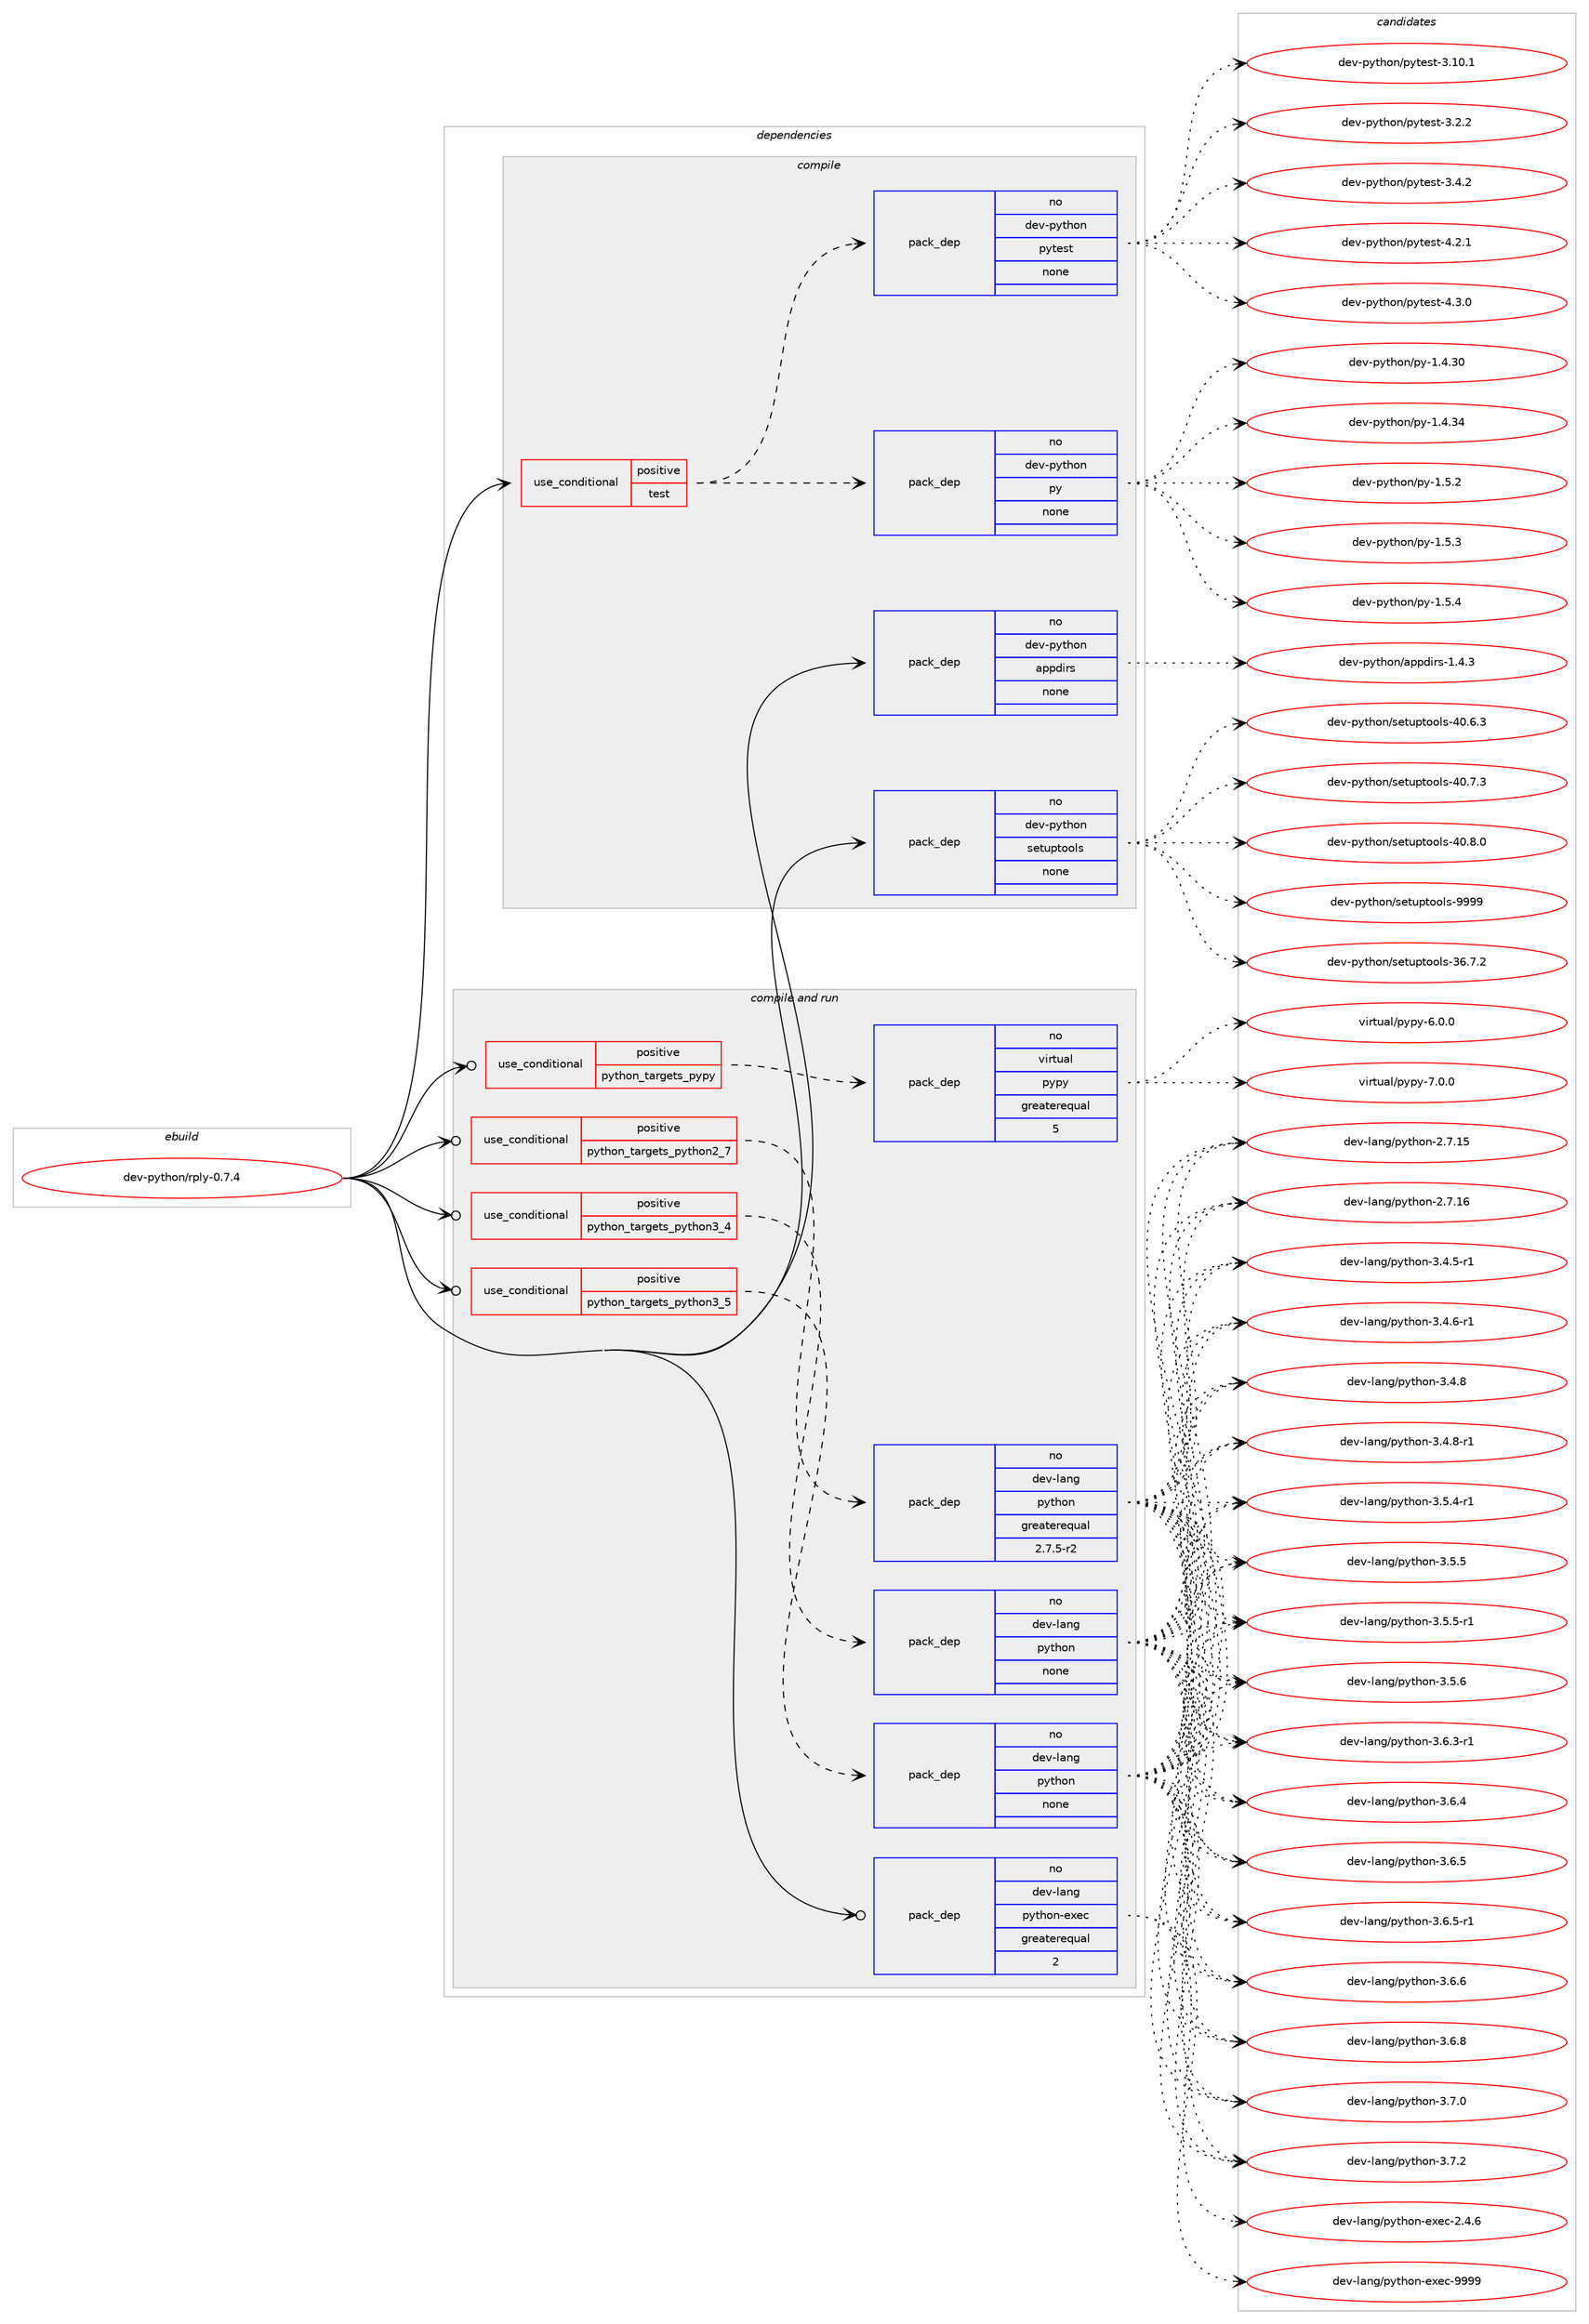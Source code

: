 digraph prolog {

# *************
# Graph options
# *************

newrank=true;
concentrate=true;
compound=true;
graph [rankdir=LR,fontname=Helvetica,fontsize=10,ranksep=1.5];#, ranksep=2.5, nodesep=0.2];
edge  [arrowhead=vee];
node  [fontname=Helvetica,fontsize=10];

# **********
# The ebuild
# **********

subgraph cluster_leftcol {
color=gray;
rank=same;
label=<<i>ebuild</i>>;
id [label="dev-python/rply-0.7.4", color=red, width=4, href="../dev-python/rply-0.7.4.svg"];
}

# ****************
# The dependencies
# ****************

subgraph cluster_midcol {
color=gray;
label=<<i>dependencies</i>>;
subgraph cluster_compile {
fillcolor="#eeeeee";
style=filled;
label=<<i>compile</i>>;
subgraph cond384073 {
dependency1439727 [label=<<TABLE BORDER="0" CELLBORDER="1" CELLSPACING="0" CELLPADDING="4"><TR><TD ROWSPAN="3" CELLPADDING="10">use_conditional</TD></TR><TR><TD>positive</TD></TR><TR><TD>test</TD></TR></TABLE>>, shape=none, color=red];
subgraph pack1032292 {
dependency1439728 [label=<<TABLE BORDER="0" CELLBORDER="1" CELLSPACING="0" CELLPADDING="4" WIDTH="220"><TR><TD ROWSPAN="6" CELLPADDING="30">pack_dep</TD></TR><TR><TD WIDTH="110">no</TD></TR><TR><TD>dev-python</TD></TR><TR><TD>py</TD></TR><TR><TD>none</TD></TR><TR><TD></TD></TR></TABLE>>, shape=none, color=blue];
}
dependency1439727:e -> dependency1439728:w [weight=20,style="dashed",arrowhead="vee"];
subgraph pack1032293 {
dependency1439729 [label=<<TABLE BORDER="0" CELLBORDER="1" CELLSPACING="0" CELLPADDING="4" WIDTH="220"><TR><TD ROWSPAN="6" CELLPADDING="30">pack_dep</TD></TR><TR><TD WIDTH="110">no</TD></TR><TR><TD>dev-python</TD></TR><TR><TD>pytest</TD></TR><TR><TD>none</TD></TR><TR><TD></TD></TR></TABLE>>, shape=none, color=blue];
}
dependency1439727:e -> dependency1439729:w [weight=20,style="dashed",arrowhead="vee"];
}
id:e -> dependency1439727:w [weight=20,style="solid",arrowhead="vee"];
subgraph pack1032294 {
dependency1439730 [label=<<TABLE BORDER="0" CELLBORDER="1" CELLSPACING="0" CELLPADDING="4" WIDTH="220"><TR><TD ROWSPAN="6" CELLPADDING="30">pack_dep</TD></TR><TR><TD WIDTH="110">no</TD></TR><TR><TD>dev-python</TD></TR><TR><TD>appdirs</TD></TR><TR><TD>none</TD></TR><TR><TD></TD></TR></TABLE>>, shape=none, color=blue];
}
id:e -> dependency1439730:w [weight=20,style="solid",arrowhead="vee"];
subgraph pack1032295 {
dependency1439731 [label=<<TABLE BORDER="0" CELLBORDER="1" CELLSPACING="0" CELLPADDING="4" WIDTH="220"><TR><TD ROWSPAN="6" CELLPADDING="30">pack_dep</TD></TR><TR><TD WIDTH="110">no</TD></TR><TR><TD>dev-python</TD></TR><TR><TD>setuptools</TD></TR><TR><TD>none</TD></TR><TR><TD></TD></TR></TABLE>>, shape=none, color=blue];
}
id:e -> dependency1439731:w [weight=20,style="solid",arrowhead="vee"];
}
subgraph cluster_compileandrun {
fillcolor="#eeeeee";
style=filled;
label=<<i>compile and run</i>>;
subgraph cond384074 {
dependency1439732 [label=<<TABLE BORDER="0" CELLBORDER="1" CELLSPACING="0" CELLPADDING="4"><TR><TD ROWSPAN="3" CELLPADDING="10">use_conditional</TD></TR><TR><TD>positive</TD></TR><TR><TD>python_targets_pypy</TD></TR></TABLE>>, shape=none, color=red];
subgraph pack1032296 {
dependency1439733 [label=<<TABLE BORDER="0" CELLBORDER="1" CELLSPACING="0" CELLPADDING="4" WIDTH="220"><TR><TD ROWSPAN="6" CELLPADDING="30">pack_dep</TD></TR><TR><TD WIDTH="110">no</TD></TR><TR><TD>virtual</TD></TR><TR><TD>pypy</TD></TR><TR><TD>greaterequal</TD></TR><TR><TD>5</TD></TR></TABLE>>, shape=none, color=blue];
}
dependency1439732:e -> dependency1439733:w [weight=20,style="dashed",arrowhead="vee"];
}
id:e -> dependency1439732:w [weight=20,style="solid",arrowhead="odotvee"];
subgraph cond384075 {
dependency1439734 [label=<<TABLE BORDER="0" CELLBORDER="1" CELLSPACING="0" CELLPADDING="4"><TR><TD ROWSPAN="3" CELLPADDING="10">use_conditional</TD></TR><TR><TD>positive</TD></TR><TR><TD>python_targets_python2_7</TD></TR></TABLE>>, shape=none, color=red];
subgraph pack1032297 {
dependency1439735 [label=<<TABLE BORDER="0" CELLBORDER="1" CELLSPACING="0" CELLPADDING="4" WIDTH="220"><TR><TD ROWSPAN="6" CELLPADDING="30">pack_dep</TD></TR><TR><TD WIDTH="110">no</TD></TR><TR><TD>dev-lang</TD></TR><TR><TD>python</TD></TR><TR><TD>greaterequal</TD></TR><TR><TD>2.7.5-r2</TD></TR></TABLE>>, shape=none, color=blue];
}
dependency1439734:e -> dependency1439735:w [weight=20,style="dashed",arrowhead="vee"];
}
id:e -> dependency1439734:w [weight=20,style="solid",arrowhead="odotvee"];
subgraph cond384076 {
dependency1439736 [label=<<TABLE BORDER="0" CELLBORDER="1" CELLSPACING="0" CELLPADDING="4"><TR><TD ROWSPAN="3" CELLPADDING="10">use_conditional</TD></TR><TR><TD>positive</TD></TR><TR><TD>python_targets_python3_4</TD></TR></TABLE>>, shape=none, color=red];
subgraph pack1032298 {
dependency1439737 [label=<<TABLE BORDER="0" CELLBORDER="1" CELLSPACING="0" CELLPADDING="4" WIDTH="220"><TR><TD ROWSPAN="6" CELLPADDING="30">pack_dep</TD></TR><TR><TD WIDTH="110">no</TD></TR><TR><TD>dev-lang</TD></TR><TR><TD>python</TD></TR><TR><TD>none</TD></TR><TR><TD></TD></TR></TABLE>>, shape=none, color=blue];
}
dependency1439736:e -> dependency1439737:w [weight=20,style="dashed",arrowhead="vee"];
}
id:e -> dependency1439736:w [weight=20,style="solid",arrowhead="odotvee"];
subgraph cond384077 {
dependency1439738 [label=<<TABLE BORDER="0" CELLBORDER="1" CELLSPACING="0" CELLPADDING="4"><TR><TD ROWSPAN="3" CELLPADDING="10">use_conditional</TD></TR><TR><TD>positive</TD></TR><TR><TD>python_targets_python3_5</TD></TR></TABLE>>, shape=none, color=red];
subgraph pack1032299 {
dependency1439739 [label=<<TABLE BORDER="0" CELLBORDER="1" CELLSPACING="0" CELLPADDING="4" WIDTH="220"><TR><TD ROWSPAN="6" CELLPADDING="30">pack_dep</TD></TR><TR><TD WIDTH="110">no</TD></TR><TR><TD>dev-lang</TD></TR><TR><TD>python</TD></TR><TR><TD>none</TD></TR><TR><TD></TD></TR></TABLE>>, shape=none, color=blue];
}
dependency1439738:e -> dependency1439739:w [weight=20,style="dashed",arrowhead="vee"];
}
id:e -> dependency1439738:w [weight=20,style="solid",arrowhead="odotvee"];
subgraph pack1032300 {
dependency1439740 [label=<<TABLE BORDER="0" CELLBORDER="1" CELLSPACING="0" CELLPADDING="4" WIDTH="220"><TR><TD ROWSPAN="6" CELLPADDING="30">pack_dep</TD></TR><TR><TD WIDTH="110">no</TD></TR><TR><TD>dev-lang</TD></TR><TR><TD>python-exec</TD></TR><TR><TD>greaterequal</TD></TR><TR><TD>2</TD></TR></TABLE>>, shape=none, color=blue];
}
id:e -> dependency1439740:w [weight=20,style="solid",arrowhead="odotvee"];
}
subgraph cluster_run {
fillcolor="#eeeeee";
style=filled;
label=<<i>run</i>>;
}
}

# **************
# The candidates
# **************

subgraph cluster_choices {
rank=same;
color=gray;
label=<<i>candidates</i>>;

subgraph choice1032292 {
color=black;
nodesep=1;
choice100101118451121211161041111104711212145494652465148 [label="dev-python/py-1.4.30", color=red, width=4,href="../dev-python/py-1.4.30.svg"];
choice100101118451121211161041111104711212145494652465152 [label="dev-python/py-1.4.34", color=red, width=4,href="../dev-python/py-1.4.34.svg"];
choice1001011184511212111610411111047112121454946534650 [label="dev-python/py-1.5.2", color=red, width=4,href="../dev-python/py-1.5.2.svg"];
choice1001011184511212111610411111047112121454946534651 [label="dev-python/py-1.5.3", color=red, width=4,href="../dev-python/py-1.5.3.svg"];
choice1001011184511212111610411111047112121454946534652 [label="dev-python/py-1.5.4", color=red, width=4,href="../dev-python/py-1.5.4.svg"];
dependency1439728:e -> choice100101118451121211161041111104711212145494652465148:w [style=dotted,weight="100"];
dependency1439728:e -> choice100101118451121211161041111104711212145494652465152:w [style=dotted,weight="100"];
dependency1439728:e -> choice1001011184511212111610411111047112121454946534650:w [style=dotted,weight="100"];
dependency1439728:e -> choice1001011184511212111610411111047112121454946534651:w [style=dotted,weight="100"];
dependency1439728:e -> choice1001011184511212111610411111047112121454946534652:w [style=dotted,weight="100"];
}
subgraph choice1032293 {
color=black;
nodesep=1;
choice100101118451121211161041111104711212111610111511645514649484649 [label="dev-python/pytest-3.10.1", color=red, width=4,href="../dev-python/pytest-3.10.1.svg"];
choice1001011184511212111610411111047112121116101115116455146504650 [label="dev-python/pytest-3.2.2", color=red, width=4,href="../dev-python/pytest-3.2.2.svg"];
choice1001011184511212111610411111047112121116101115116455146524650 [label="dev-python/pytest-3.4.2", color=red, width=4,href="../dev-python/pytest-3.4.2.svg"];
choice1001011184511212111610411111047112121116101115116455246504649 [label="dev-python/pytest-4.2.1", color=red, width=4,href="../dev-python/pytest-4.2.1.svg"];
choice1001011184511212111610411111047112121116101115116455246514648 [label="dev-python/pytest-4.3.0", color=red, width=4,href="../dev-python/pytest-4.3.0.svg"];
dependency1439729:e -> choice100101118451121211161041111104711212111610111511645514649484649:w [style=dotted,weight="100"];
dependency1439729:e -> choice1001011184511212111610411111047112121116101115116455146504650:w [style=dotted,weight="100"];
dependency1439729:e -> choice1001011184511212111610411111047112121116101115116455146524650:w [style=dotted,weight="100"];
dependency1439729:e -> choice1001011184511212111610411111047112121116101115116455246504649:w [style=dotted,weight="100"];
dependency1439729:e -> choice1001011184511212111610411111047112121116101115116455246514648:w [style=dotted,weight="100"];
}
subgraph choice1032294 {
color=black;
nodesep=1;
choice100101118451121211161041111104797112112100105114115454946524651 [label="dev-python/appdirs-1.4.3", color=red, width=4,href="../dev-python/appdirs-1.4.3.svg"];
dependency1439730:e -> choice100101118451121211161041111104797112112100105114115454946524651:w [style=dotted,weight="100"];
}
subgraph choice1032295 {
color=black;
nodesep=1;
choice100101118451121211161041111104711510111611711211611111110811545515446554650 [label="dev-python/setuptools-36.7.2", color=red, width=4,href="../dev-python/setuptools-36.7.2.svg"];
choice100101118451121211161041111104711510111611711211611111110811545524846544651 [label="dev-python/setuptools-40.6.3", color=red, width=4,href="../dev-python/setuptools-40.6.3.svg"];
choice100101118451121211161041111104711510111611711211611111110811545524846554651 [label="dev-python/setuptools-40.7.3", color=red, width=4,href="../dev-python/setuptools-40.7.3.svg"];
choice100101118451121211161041111104711510111611711211611111110811545524846564648 [label="dev-python/setuptools-40.8.0", color=red, width=4,href="../dev-python/setuptools-40.8.0.svg"];
choice10010111845112121116104111110471151011161171121161111111081154557575757 [label="dev-python/setuptools-9999", color=red, width=4,href="../dev-python/setuptools-9999.svg"];
dependency1439731:e -> choice100101118451121211161041111104711510111611711211611111110811545515446554650:w [style=dotted,weight="100"];
dependency1439731:e -> choice100101118451121211161041111104711510111611711211611111110811545524846544651:w [style=dotted,weight="100"];
dependency1439731:e -> choice100101118451121211161041111104711510111611711211611111110811545524846554651:w [style=dotted,weight="100"];
dependency1439731:e -> choice100101118451121211161041111104711510111611711211611111110811545524846564648:w [style=dotted,weight="100"];
dependency1439731:e -> choice10010111845112121116104111110471151011161171121161111111081154557575757:w [style=dotted,weight="100"];
}
subgraph choice1032296 {
color=black;
nodesep=1;
choice1181051141161179710847112121112121455446484648 [label="virtual/pypy-6.0.0", color=red, width=4,href="../virtual/pypy-6.0.0.svg"];
choice1181051141161179710847112121112121455546484648 [label="virtual/pypy-7.0.0", color=red, width=4,href="../virtual/pypy-7.0.0.svg"];
dependency1439733:e -> choice1181051141161179710847112121112121455446484648:w [style=dotted,weight="100"];
dependency1439733:e -> choice1181051141161179710847112121112121455546484648:w [style=dotted,weight="100"];
}
subgraph choice1032297 {
color=black;
nodesep=1;
choice10010111845108971101034711212111610411111045504655464953 [label="dev-lang/python-2.7.15", color=red, width=4,href="../dev-lang/python-2.7.15.svg"];
choice10010111845108971101034711212111610411111045504655464954 [label="dev-lang/python-2.7.16", color=red, width=4,href="../dev-lang/python-2.7.16.svg"];
choice1001011184510897110103471121211161041111104551465246534511449 [label="dev-lang/python-3.4.5-r1", color=red, width=4,href="../dev-lang/python-3.4.5-r1.svg"];
choice1001011184510897110103471121211161041111104551465246544511449 [label="dev-lang/python-3.4.6-r1", color=red, width=4,href="../dev-lang/python-3.4.6-r1.svg"];
choice100101118451089711010347112121116104111110455146524656 [label="dev-lang/python-3.4.8", color=red, width=4,href="../dev-lang/python-3.4.8.svg"];
choice1001011184510897110103471121211161041111104551465246564511449 [label="dev-lang/python-3.4.8-r1", color=red, width=4,href="../dev-lang/python-3.4.8-r1.svg"];
choice1001011184510897110103471121211161041111104551465346524511449 [label="dev-lang/python-3.5.4-r1", color=red, width=4,href="../dev-lang/python-3.5.4-r1.svg"];
choice100101118451089711010347112121116104111110455146534653 [label="dev-lang/python-3.5.5", color=red, width=4,href="../dev-lang/python-3.5.5.svg"];
choice1001011184510897110103471121211161041111104551465346534511449 [label="dev-lang/python-3.5.5-r1", color=red, width=4,href="../dev-lang/python-3.5.5-r1.svg"];
choice100101118451089711010347112121116104111110455146534654 [label="dev-lang/python-3.5.6", color=red, width=4,href="../dev-lang/python-3.5.6.svg"];
choice1001011184510897110103471121211161041111104551465446514511449 [label="dev-lang/python-3.6.3-r1", color=red, width=4,href="../dev-lang/python-3.6.3-r1.svg"];
choice100101118451089711010347112121116104111110455146544652 [label="dev-lang/python-3.6.4", color=red, width=4,href="../dev-lang/python-3.6.4.svg"];
choice100101118451089711010347112121116104111110455146544653 [label="dev-lang/python-3.6.5", color=red, width=4,href="../dev-lang/python-3.6.5.svg"];
choice1001011184510897110103471121211161041111104551465446534511449 [label="dev-lang/python-3.6.5-r1", color=red, width=4,href="../dev-lang/python-3.6.5-r1.svg"];
choice100101118451089711010347112121116104111110455146544654 [label="dev-lang/python-3.6.6", color=red, width=4,href="../dev-lang/python-3.6.6.svg"];
choice100101118451089711010347112121116104111110455146544656 [label="dev-lang/python-3.6.8", color=red, width=4,href="../dev-lang/python-3.6.8.svg"];
choice100101118451089711010347112121116104111110455146554648 [label="dev-lang/python-3.7.0", color=red, width=4,href="../dev-lang/python-3.7.0.svg"];
choice100101118451089711010347112121116104111110455146554650 [label="dev-lang/python-3.7.2", color=red, width=4,href="../dev-lang/python-3.7.2.svg"];
dependency1439735:e -> choice10010111845108971101034711212111610411111045504655464953:w [style=dotted,weight="100"];
dependency1439735:e -> choice10010111845108971101034711212111610411111045504655464954:w [style=dotted,weight="100"];
dependency1439735:e -> choice1001011184510897110103471121211161041111104551465246534511449:w [style=dotted,weight="100"];
dependency1439735:e -> choice1001011184510897110103471121211161041111104551465246544511449:w [style=dotted,weight="100"];
dependency1439735:e -> choice100101118451089711010347112121116104111110455146524656:w [style=dotted,weight="100"];
dependency1439735:e -> choice1001011184510897110103471121211161041111104551465246564511449:w [style=dotted,weight="100"];
dependency1439735:e -> choice1001011184510897110103471121211161041111104551465346524511449:w [style=dotted,weight="100"];
dependency1439735:e -> choice100101118451089711010347112121116104111110455146534653:w [style=dotted,weight="100"];
dependency1439735:e -> choice1001011184510897110103471121211161041111104551465346534511449:w [style=dotted,weight="100"];
dependency1439735:e -> choice100101118451089711010347112121116104111110455146534654:w [style=dotted,weight="100"];
dependency1439735:e -> choice1001011184510897110103471121211161041111104551465446514511449:w [style=dotted,weight="100"];
dependency1439735:e -> choice100101118451089711010347112121116104111110455146544652:w [style=dotted,weight="100"];
dependency1439735:e -> choice100101118451089711010347112121116104111110455146544653:w [style=dotted,weight="100"];
dependency1439735:e -> choice1001011184510897110103471121211161041111104551465446534511449:w [style=dotted,weight="100"];
dependency1439735:e -> choice100101118451089711010347112121116104111110455146544654:w [style=dotted,weight="100"];
dependency1439735:e -> choice100101118451089711010347112121116104111110455146544656:w [style=dotted,weight="100"];
dependency1439735:e -> choice100101118451089711010347112121116104111110455146554648:w [style=dotted,weight="100"];
dependency1439735:e -> choice100101118451089711010347112121116104111110455146554650:w [style=dotted,weight="100"];
}
subgraph choice1032298 {
color=black;
nodesep=1;
choice10010111845108971101034711212111610411111045504655464953 [label="dev-lang/python-2.7.15", color=red, width=4,href="../dev-lang/python-2.7.15.svg"];
choice10010111845108971101034711212111610411111045504655464954 [label="dev-lang/python-2.7.16", color=red, width=4,href="../dev-lang/python-2.7.16.svg"];
choice1001011184510897110103471121211161041111104551465246534511449 [label="dev-lang/python-3.4.5-r1", color=red, width=4,href="../dev-lang/python-3.4.5-r1.svg"];
choice1001011184510897110103471121211161041111104551465246544511449 [label="dev-lang/python-3.4.6-r1", color=red, width=4,href="../dev-lang/python-3.4.6-r1.svg"];
choice100101118451089711010347112121116104111110455146524656 [label="dev-lang/python-3.4.8", color=red, width=4,href="../dev-lang/python-3.4.8.svg"];
choice1001011184510897110103471121211161041111104551465246564511449 [label="dev-lang/python-3.4.8-r1", color=red, width=4,href="../dev-lang/python-3.4.8-r1.svg"];
choice1001011184510897110103471121211161041111104551465346524511449 [label="dev-lang/python-3.5.4-r1", color=red, width=4,href="../dev-lang/python-3.5.4-r1.svg"];
choice100101118451089711010347112121116104111110455146534653 [label="dev-lang/python-3.5.5", color=red, width=4,href="../dev-lang/python-3.5.5.svg"];
choice1001011184510897110103471121211161041111104551465346534511449 [label="dev-lang/python-3.5.5-r1", color=red, width=4,href="../dev-lang/python-3.5.5-r1.svg"];
choice100101118451089711010347112121116104111110455146534654 [label="dev-lang/python-3.5.6", color=red, width=4,href="../dev-lang/python-3.5.6.svg"];
choice1001011184510897110103471121211161041111104551465446514511449 [label="dev-lang/python-3.6.3-r1", color=red, width=4,href="../dev-lang/python-3.6.3-r1.svg"];
choice100101118451089711010347112121116104111110455146544652 [label="dev-lang/python-3.6.4", color=red, width=4,href="../dev-lang/python-3.6.4.svg"];
choice100101118451089711010347112121116104111110455146544653 [label="dev-lang/python-3.6.5", color=red, width=4,href="../dev-lang/python-3.6.5.svg"];
choice1001011184510897110103471121211161041111104551465446534511449 [label="dev-lang/python-3.6.5-r1", color=red, width=4,href="../dev-lang/python-3.6.5-r1.svg"];
choice100101118451089711010347112121116104111110455146544654 [label="dev-lang/python-3.6.6", color=red, width=4,href="../dev-lang/python-3.6.6.svg"];
choice100101118451089711010347112121116104111110455146544656 [label="dev-lang/python-3.6.8", color=red, width=4,href="../dev-lang/python-3.6.8.svg"];
choice100101118451089711010347112121116104111110455146554648 [label="dev-lang/python-3.7.0", color=red, width=4,href="../dev-lang/python-3.7.0.svg"];
choice100101118451089711010347112121116104111110455146554650 [label="dev-lang/python-3.7.2", color=red, width=4,href="../dev-lang/python-3.7.2.svg"];
dependency1439737:e -> choice10010111845108971101034711212111610411111045504655464953:w [style=dotted,weight="100"];
dependency1439737:e -> choice10010111845108971101034711212111610411111045504655464954:w [style=dotted,weight="100"];
dependency1439737:e -> choice1001011184510897110103471121211161041111104551465246534511449:w [style=dotted,weight="100"];
dependency1439737:e -> choice1001011184510897110103471121211161041111104551465246544511449:w [style=dotted,weight="100"];
dependency1439737:e -> choice100101118451089711010347112121116104111110455146524656:w [style=dotted,weight="100"];
dependency1439737:e -> choice1001011184510897110103471121211161041111104551465246564511449:w [style=dotted,weight="100"];
dependency1439737:e -> choice1001011184510897110103471121211161041111104551465346524511449:w [style=dotted,weight="100"];
dependency1439737:e -> choice100101118451089711010347112121116104111110455146534653:w [style=dotted,weight="100"];
dependency1439737:e -> choice1001011184510897110103471121211161041111104551465346534511449:w [style=dotted,weight="100"];
dependency1439737:e -> choice100101118451089711010347112121116104111110455146534654:w [style=dotted,weight="100"];
dependency1439737:e -> choice1001011184510897110103471121211161041111104551465446514511449:w [style=dotted,weight="100"];
dependency1439737:e -> choice100101118451089711010347112121116104111110455146544652:w [style=dotted,weight="100"];
dependency1439737:e -> choice100101118451089711010347112121116104111110455146544653:w [style=dotted,weight="100"];
dependency1439737:e -> choice1001011184510897110103471121211161041111104551465446534511449:w [style=dotted,weight="100"];
dependency1439737:e -> choice100101118451089711010347112121116104111110455146544654:w [style=dotted,weight="100"];
dependency1439737:e -> choice100101118451089711010347112121116104111110455146544656:w [style=dotted,weight="100"];
dependency1439737:e -> choice100101118451089711010347112121116104111110455146554648:w [style=dotted,weight="100"];
dependency1439737:e -> choice100101118451089711010347112121116104111110455146554650:w [style=dotted,weight="100"];
}
subgraph choice1032299 {
color=black;
nodesep=1;
choice10010111845108971101034711212111610411111045504655464953 [label="dev-lang/python-2.7.15", color=red, width=4,href="../dev-lang/python-2.7.15.svg"];
choice10010111845108971101034711212111610411111045504655464954 [label="dev-lang/python-2.7.16", color=red, width=4,href="../dev-lang/python-2.7.16.svg"];
choice1001011184510897110103471121211161041111104551465246534511449 [label="dev-lang/python-3.4.5-r1", color=red, width=4,href="../dev-lang/python-3.4.5-r1.svg"];
choice1001011184510897110103471121211161041111104551465246544511449 [label="dev-lang/python-3.4.6-r1", color=red, width=4,href="../dev-lang/python-3.4.6-r1.svg"];
choice100101118451089711010347112121116104111110455146524656 [label="dev-lang/python-3.4.8", color=red, width=4,href="../dev-lang/python-3.4.8.svg"];
choice1001011184510897110103471121211161041111104551465246564511449 [label="dev-lang/python-3.4.8-r1", color=red, width=4,href="../dev-lang/python-3.4.8-r1.svg"];
choice1001011184510897110103471121211161041111104551465346524511449 [label="dev-lang/python-3.5.4-r1", color=red, width=4,href="../dev-lang/python-3.5.4-r1.svg"];
choice100101118451089711010347112121116104111110455146534653 [label="dev-lang/python-3.5.5", color=red, width=4,href="../dev-lang/python-3.5.5.svg"];
choice1001011184510897110103471121211161041111104551465346534511449 [label="dev-lang/python-3.5.5-r1", color=red, width=4,href="../dev-lang/python-3.5.5-r1.svg"];
choice100101118451089711010347112121116104111110455146534654 [label="dev-lang/python-3.5.6", color=red, width=4,href="../dev-lang/python-3.5.6.svg"];
choice1001011184510897110103471121211161041111104551465446514511449 [label="dev-lang/python-3.6.3-r1", color=red, width=4,href="../dev-lang/python-3.6.3-r1.svg"];
choice100101118451089711010347112121116104111110455146544652 [label="dev-lang/python-3.6.4", color=red, width=4,href="../dev-lang/python-3.6.4.svg"];
choice100101118451089711010347112121116104111110455146544653 [label="dev-lang/python-3.6.5", color=red, width=4,href="../dev-lang/python-3.6.5.svg"];
choice1001011184510897110103471121211161041111104551465446534511449 [label="dev-lang/python-3.6.5-r1", color=red, width=4,href="../dev-lang/python-3.6.5-r1.svg"];
choice100101118451089711010347112121116104111110455146544654 [label="dev-lang/python-3.6.6", color=red, width=4,href="../dev-lang/python-3.6.6.svg"];
choice100101118451089711010347112121116104111110455146544656 [label="dev-lang/python-3.6.8", color=red, width=4,href="../dev-lang/python-3.6.8.svg"];
choice100101118451089711010347112121116104111110455146554648 [label="dev-lang/python-3.7.0", color=red, width=4,href="../dev-lang/python-3.7.0.svg"];
choice100101118451089711010347112121116104111110455146554650 [label="dev-lang/python-3.7.2", color=red, width=4,href="../dev-lang/python-3.7.2.svg"];
dependency1439739:e -> choice10010111845108971101034711212111610411111045504655464953:w [style=dotted,weight="100"];
dependency1439739:e -> choice10010111845108971101034711212111610411111045504655464954:w [style=dotted,weight="100"];
dependency1439739:e -> choice1001011184510897110103471121211161041111104551465246534511449:w [style=dotted,weight="100"];
dependency1439739:e -> choice1001011184510897110103471121211161041111104551465246544511449:w [style=dotted,weight="100"];
dependency1439739:e -> choice100101118451089711010347112121116104111110455146524656:w [style=dotted,weight="100"];
dependency1439739:e -> choice1001011184510897110103471121211161041111104551465246564511449:w [style=dotted,weight="100"];
dependency1439739:e -> choice1001011184510897110103471121211161041111104551465346524511449:w [style=dotted,weight="100"];
dependency1439739:e -> choice100101118451089711010347112121116104111110455146534653:w [style=dotted,weight="100"];
dependency1439739:e -> choice1001011184510897110103471121211161041111104551465346534511449:w [style=dotted,weight="100"];
dependency1439739:e -> choice100101118451089711010347112121116104111110455146534654:w [style=dotted,weight="100"];
dependency1439739:e -> choice1001011184510897110103471121211161041111104551465446514511449:w [style=dotted,weight="100"];
dependency1439739:e -> choice100101118451089711010347112121116104111110455146544652:w [style=dotted,weight="100"];
dependency1439739:e -> choice100101118451089711010347112121116104111110455146544653:w [style=dotted,weight="100"];
dependency1439739:e -> choice1001011184510897110103471121211161041111104551465446534511449:w [style=dotted,weight="100"];
dependency1439739:e -> choice100101118451089711010347112121116104111110455146544654:w [style=dotted,weight="100"];
dependency1439739:e -> choice100101118451089711010347112121116104111110455146544656:w [style=dotted,weight="100"];
dependency1439739:e -> choice100101118451089711010347112121116104111110455146554648:w [style=dotted,weight="100"];
dependency1439739:e -> choice100101118451089711010347112121116104111110455146554650:w [style=dotted,weight="100"];
}
subgraph choice1032300 {
color=black;
nodesep=1;
choice1001011184510897110103471121211161041111104510112010199455046524654 [label="dev-lang/python-exec-2.4.6", color=red, width=4,href="../dev-lang/python-exec-2.4.6.svg"];
choice10010111845108971101034711212111610411111045101120101994557575757 [label="dev-lang/python-exec-9999", color=red, width=4,href="../dev-lang/python-exec-9999.svg"];
dependency1439740:e -> choice1001011184510897110103471121211161041111104510112010199455046524654:w [style=dotted,weight="100"];
dependency1439740:e -> choice10010111845108971101034711212111610411111045101120101994557575757:w [style=dotted,weight="100"];
}
}

}
